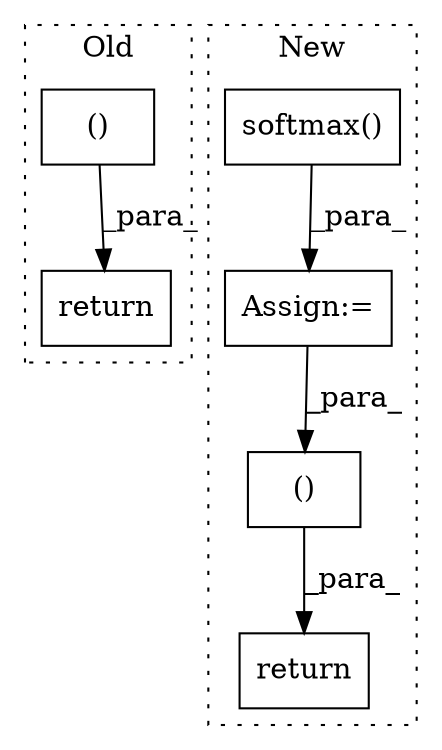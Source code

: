 digraph G {
subgraph cluster0 {
1 [label="return" a="93" s="1656" l="7" shape="box"];
5 [label="()" a="54" s="1671" l="18" shape="box"];
label = "Old";
style="dotted";
}
subgraph cluster1 {
2 [label="softmax()" a="75" s="3101,3118" l="10,9" shape="box"];
3 [label="Assign:=" a="68" s="3098" l="3" shape="box"];
4 [label="return" a="93" s="3199" l="7" shape="box"];
6 [label="()" a="54" s="3214" l="22" shape="box"];
label = "New";
style="dotted";
}
2 -> 3 [label="_para_"];
3 -> 6 [label="_para_"];
5 -> 1 [label="_para_"];
6 -> 4 [label="_para_"];
}